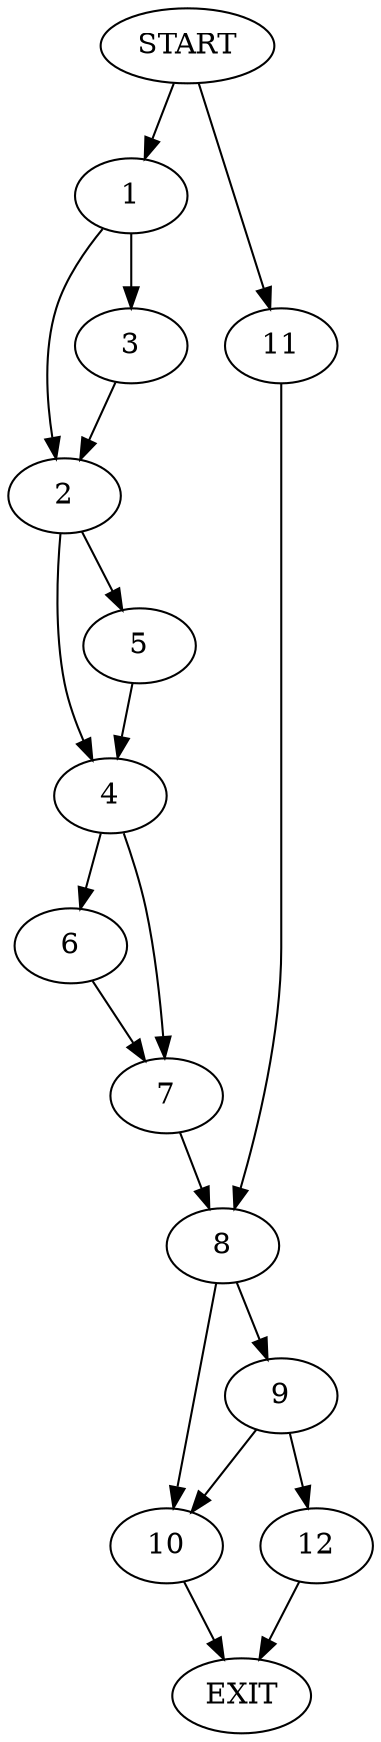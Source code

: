digraph {
0 [label="START"]
13 [label="EXIT"]
0 -> 1
1 -> 2
1 -> 3
2 -> 4
2 -> 5
3 -> 2
4 -> 6
4 -> 7
5 -> 4
7 -> 8
6 -> 7
8 -> 9
8 -> 10
0 -> 11
11 -> 8
10 -> 13
9 -> 12
9 -> 10
12 -> 13
}
